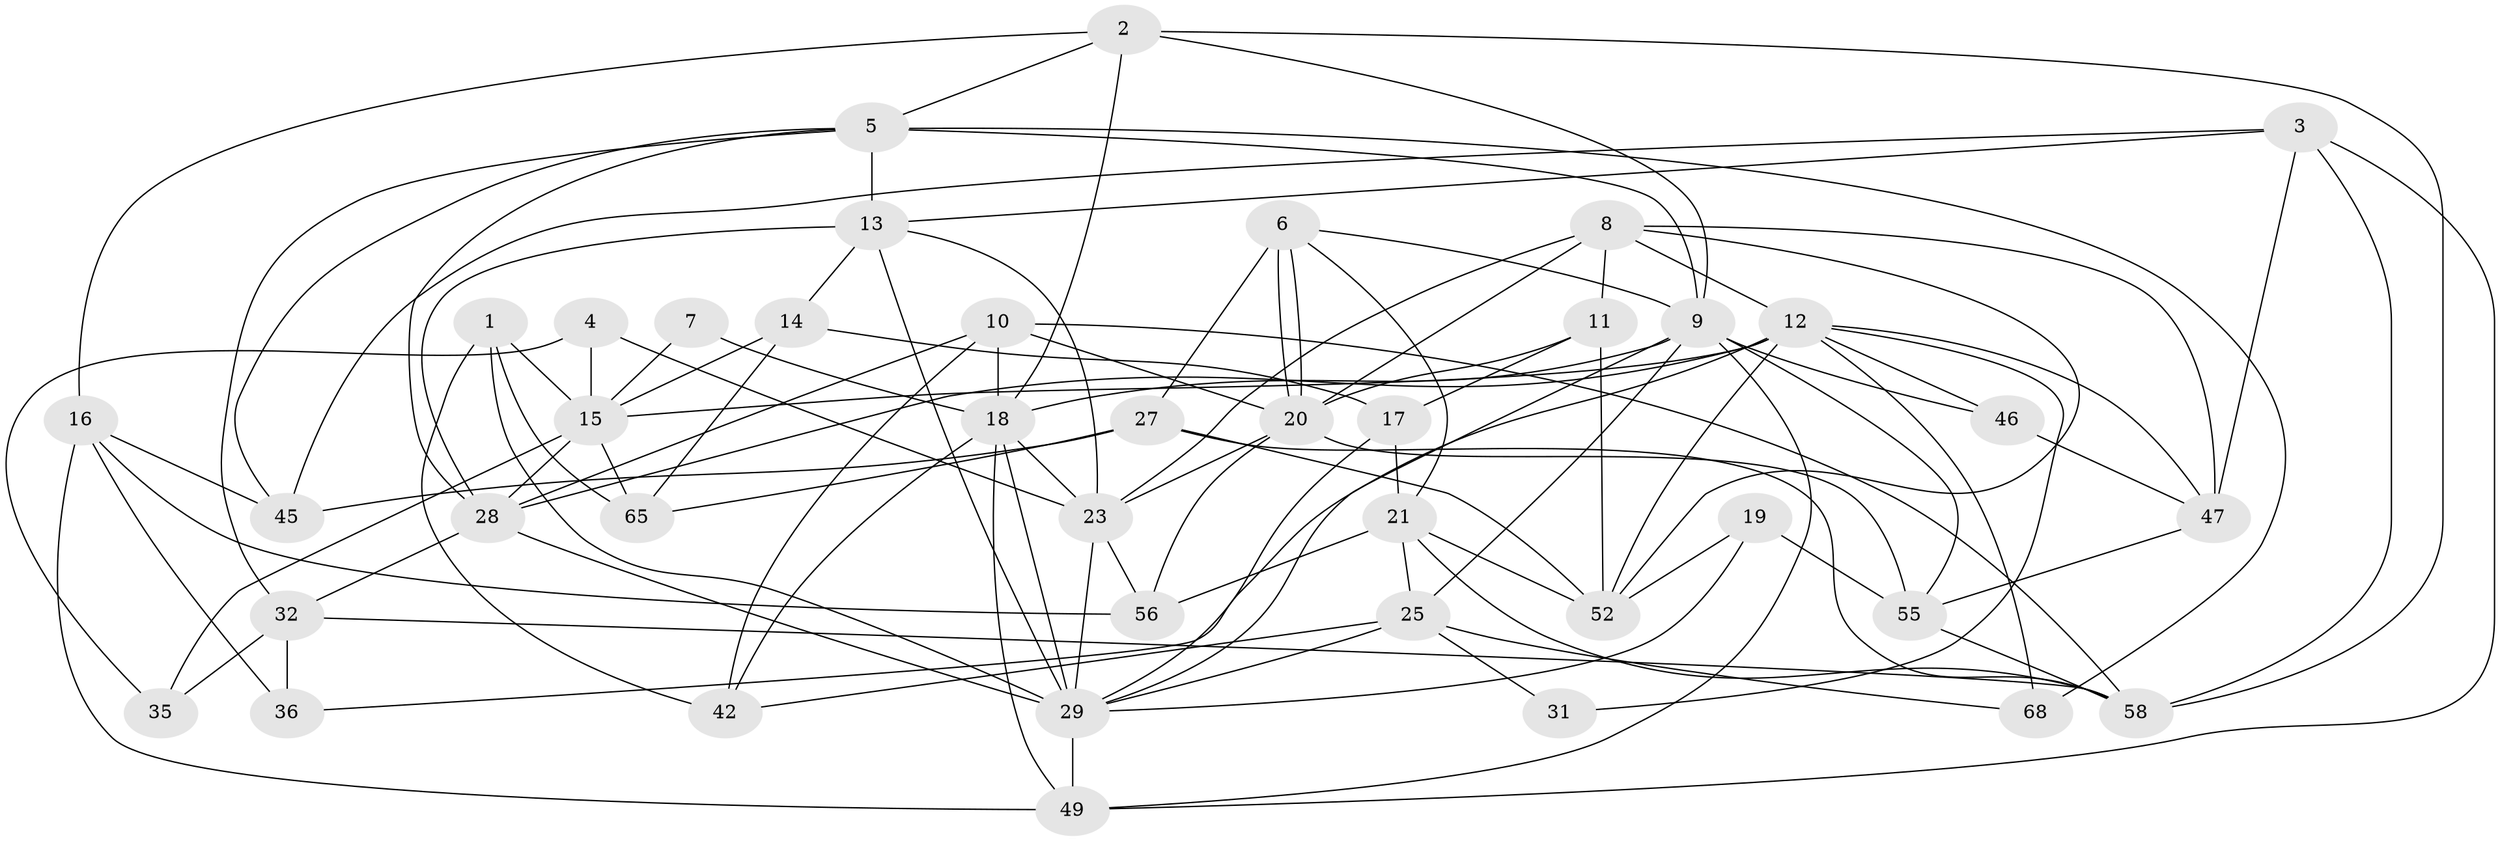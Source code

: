 // original degree distribution, {4: 0.38571428571428573, 5: 0.07142857142857142, 3: 0.2857142857142857, 2: 0.08571428571428572, 6: 0.12857142857142856, 7: 0.04285714285714286}
// Generated by graph-tools (version 1.1) at 2025/11/02/27/25 16:11:24]
// undirected, 41 vertices, 107 edges
graph export_dot {
graph [start="1"]
  node [color=gray90,style=filled];
  1 [super="+33"];
  2;
  3 [super="+24"];
  4;
  5 [super="+40"];
  6 [super="+51"];
  7;
  8 [super="+59"];
  9 [super="+26"];
  10 [super="+66"];
  11;
  12 [super="+38"];
  13 [super="+44"];
  14 [super="+34"];
  15 [super="+22"];
  16 [super="+39"];
  17;
  18 [super="+41"];
  19 [super="+57"];
  20 [super="+43"];
  21 [super="+37"];
  23 [super="+30"];
  25 [super="+64"];
  27 [super="+60"];
  28 [super="+50"];
  29 [super="+54"];
  31;
  32 [super="+61"];
  35;
  36;
  42 [super="+48"];
  45;
  46;
  47 [super="+67"];
  49 [super="+69"];
  52 [super="+53"];
  55 [super="+63"];
  56 [super="+62"];
  58 [super="+70"];
  65;
  68;
  1 -- 15;
  1 -- 65;
  1 -- 42;
  1 -- 29;
  2 -- 18;
  2 -- 16;
  2 -- 58;
  2 -- 5;
  2 -- 9;
  3 -- 13;
  3 -- 47;
  3 -- 49;
  3 -- 58;
  3 -- 45;
  4 -- 23;
  4 -- 35;
  4 -- 15;
  5 -- 45;
  5 -- 13;
  5 -- 32;
  5 -- 68;
  5 -- 9;
  5 -- 28;
  6 -- 20;
  6 -- 20;
  6 -- 9;
  6 -- 27;
  6 -- 21;
  7 -- 15;
  7 -- 18;
  8 -- 11;
  8 -- 12;
  8 -- 23;
  8 -- 47;
  8 -- 52;
  8 -- 20;
  9 -- 29;
  9 -- 25;
  9 -- 49;
  9 -- 18 [weight=2];
  9 -- 55;
  9 -- 46;
  10 -- 18;
  10 -- 58 [weight=2];
  10 -- 20;
  10 -- 28;
  10 -- 42;
  11 -- 52;
  11 -- 17;
  11 -- 20;
  12 -- 47;
  12 -- 31;
  12 -- 36;
  12 -- 68;
  12 -- 28;
  12 -- 46;
  12 -- 15;
  12 -- 52;
  13 -- 14;
  13 -- 23;
  13 -- 29;
  13 -- 28;
  14 -- 65;
  14 -- 17;
  14 -- 15;
  15 -- 65;
  15 -- 35;
  15 -- 28;
  16 -- 49;
  16 -- 45;
  16 -- 36;
  16 -- 56;
  17 -- 29;
  17 -- 21;
  18 -- 23 [weight=2];
  18 -- 49;
  18 -- 42;
  18 -- 29;
  19 -- 55;
  19 -- 29;
  19 -- 52;
  20 -- 56;
  20 -- 55;
  20 -- 23;
  21 -- 25;
  21 -- 52;
  21 -- 56;
  21 -- 58;
  23 -- 29;
  23 -- 56;
  25 -- 68;
  25 -- 29;
  25 -- 31;
  25 -- 42;
  27 -- 45;
  27 -- 65;
  27 -- 58;
  27 -- 52;
  28 -- 32;
  28 -- 29;
  29 -- 49 [weight=2];
  32 -- 58;
  32 -- 35;
  32 -- 36;
  46 -- 47;
  47 -- 55;
  55 -- 58;
}
